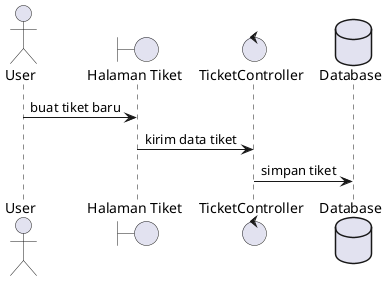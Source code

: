 @startuml
actor User
boundary "Halaman Tiket" as TicketPage
control "TicketController" as TicketCtrl
database "Database" as DB

User -> TicketPage : buat tiket baru
TicketPage -> TicketCtrl : kirim data tiket
TicketCtrl -> DB : simpan tiket
@enduml
